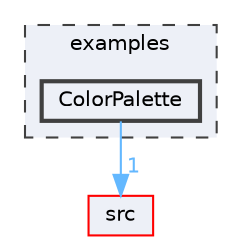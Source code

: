digraph "/home/runner/work/FastLED/FastLED/examples/ColorPalette"
{
 // LATEX_PDF_SIZE
  bgcolor="transparent";
  edge [fontname=Helvetica,fontsize=10,labelfontname=Helvetica,labelfontsize=10];
  node [fontname=Helvetica,fontsize=10,shape=box,height=0.2,width=0.4];
  compound=true
  subgraph clusterdir_d28a4824dc47e487b107a5db32ef43c4 {
    graph [ bgcolor="#edf0f7", pencolor="grey25", label="examples", fontname=Helvetica,fontsize=10 style="filled,dashed", URL="dir_d28a4824dc47e487b107a5db32ef43c4.html",tooltip=""]
  dir_3e530362afb4b56ed6ea6cf0a9ae71af [label="ColorPalette", fillcolor="#edf0f7", color="grey25", style="filled,bold", URL="dir_3e530362afb4b56ed6ea6cf0a9ae71af.html",tooltip=""];
  }
  dir_68267d1309a1af8e8297ef4c3efbcdba [label="src", fillcolor="#edf0f7", color="red", style="filled", URL="dir_68267d1309a1af8e8297ef4c3efbcdba.html",tooltip=""];
  dir_3e530362afb4b56ed6ea6cf0a9ae71af->dir_68267d1309a1af8e8297ef4c3efbcdba [headlabel="1", labeldistance=1.5 headhref="dir_000014_000073.html" href="dir_000014_000073.html" color="steelblue1" fontcolor="steelblue1"];
}
